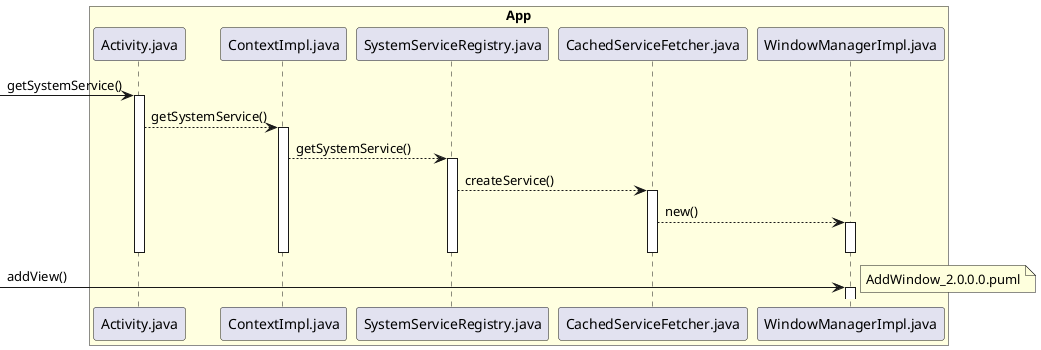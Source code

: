 @startuml
box "App" #LightYellow
participant Activity.java
participant ContextImpl.java
participant SystemServiceRegistry.java
participant CachedServiceFetcher.java
participant WindowManagerImpl.java
end box

-> Activity.java: getSystemService()
activate Activity.java
Activity.java --> ContextImpl.java: getSystemService()
activate ContextImpl.java
ContextImpl.java --> SystemServiceRegistry.java: getSystemService()
activate SystemServiceRegistry.java
SystemServiceRegistry.java --> CachedServiceFetcher.java: createService()
activate CachedServiceFetcher.java
CachedServiceFetcher.java --> WindowManagerImpl.java: new()
activate WindowManagerImpl.java
deactivate CachedServiceFetcher.java
deactivate SystemServiceRegistry.java
deactivate ContextImpl.java
deactivate Activity.java
deactivate WindowManagerImpl.java

-> WindowManagerImpl.java: addView()
note left:AddWindow_2.0.0.0.puml
activate WindowManagerImpl.java


@enduml